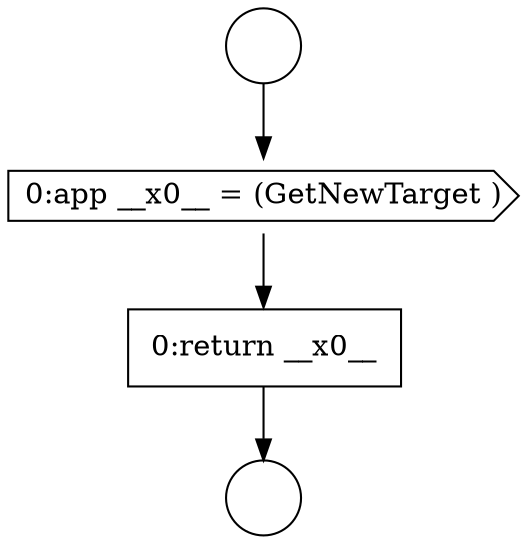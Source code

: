 digraph {
  node4146 [shape=circle label=" " color="black" fillcolor="white" style=filled]
  node4148 [shape=cds, label=<<font color="black">0:app __x0__ = (GetNewTarget )</font>> color="black" fillcolor="white" style=filled]
  node4149 [shape=none, margin=0, label=<<font color="black">
    <table border="0" cellborder="1" cellspacing="0" cellpadding="10">
      <tr><td align="left">0:return __x0__</td></tr>
    </table>
  </font>> color="black" fillcolor="white" style=filled]
  node4147 [shape=circle label=" " color="black" fillcolor="white" style=filled]
  node4146 -> node4148 [ color="black"]
  node4148 -> node4149 [ color="black"]
  node4149 -> node4147 [ color="black"]
}
